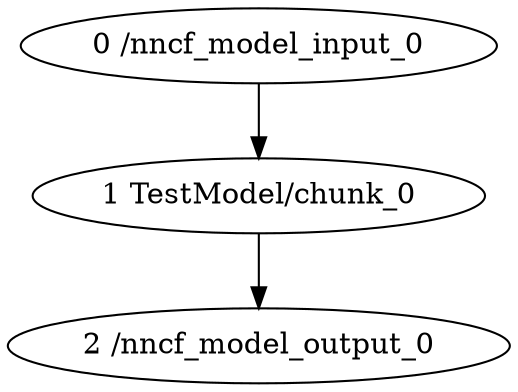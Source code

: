 strict digraph  {
"0 /nncf_model_input_0" [id=0, type=nncf_model_input];
"1 TestModel/chunk_0" [id=1, type=chunk];
"2 /nncf_model_output_0" [id=2, type=nncf_model_output];
"0 /nncf_model_input_0" -> "1 TestModel/chunk_0";
"1 TestModel/chunk_0" -> "2 /nncf_model_output_0";
}
